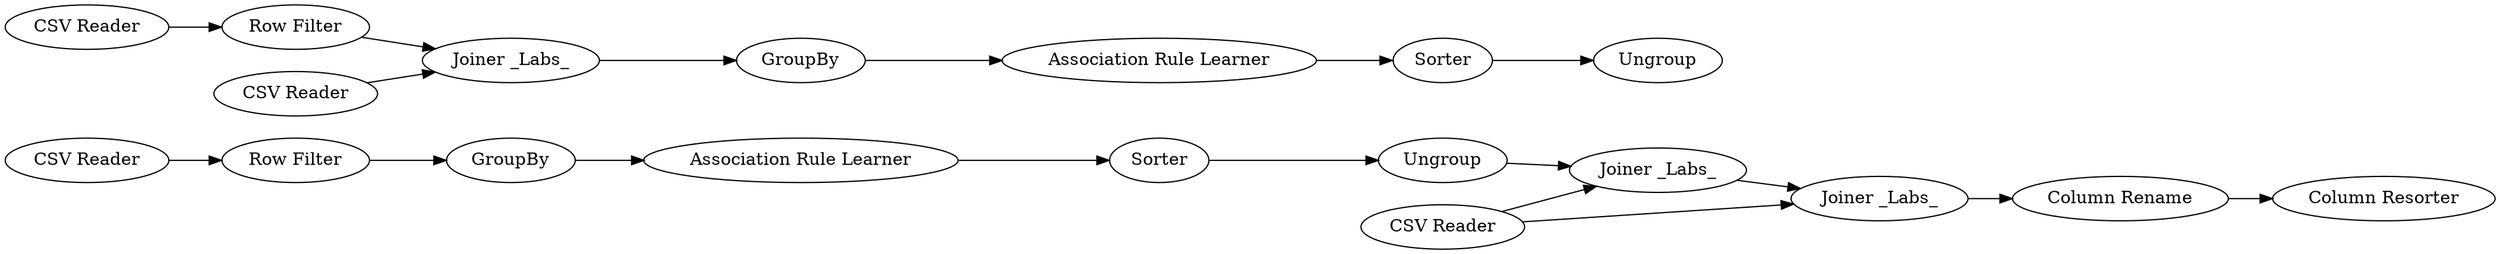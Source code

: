 digraph {
	2 [label="Row Filter"]
	3 [label=GroupBy]
	4 [label="Association Rule Learner"]
	5 [label=Sorter]
	10 [label=Ungroup]
	12 [label="Column Rename"]
	13 [label="Column Resorter"]
	20 [label="Joiner _Labs_"]
	21 [label="Joiner _Labs_"]
	24 [label=Sorter]
	26 [label="Row Filter"]
	29 [label=GroupBy]
	31 [label=Ungroup]
	32 [label="Association Rule Learner"]
	33 [label="CSV Reader"]
	34 [label="CSV Reader"]
	35 [label="CSV Reader"]
	36 [label="CSV Reader"]
	37 [label="Joiner _Labs_"]
	2 -> 3
	3 -> 4
	4 -> 5
	5 -> 10
	10 -> 20
	12 -> 13
	20 -> 21
	21 -> 12
	24 -> 31
	26 -> 37
	29 -> 32
	32 -> 24
	33 -> 2
	34 -> 21
	34 -> 20
	35 -> 26
	36 -> 37
	37 -> 29
	rankdir=LR
}
